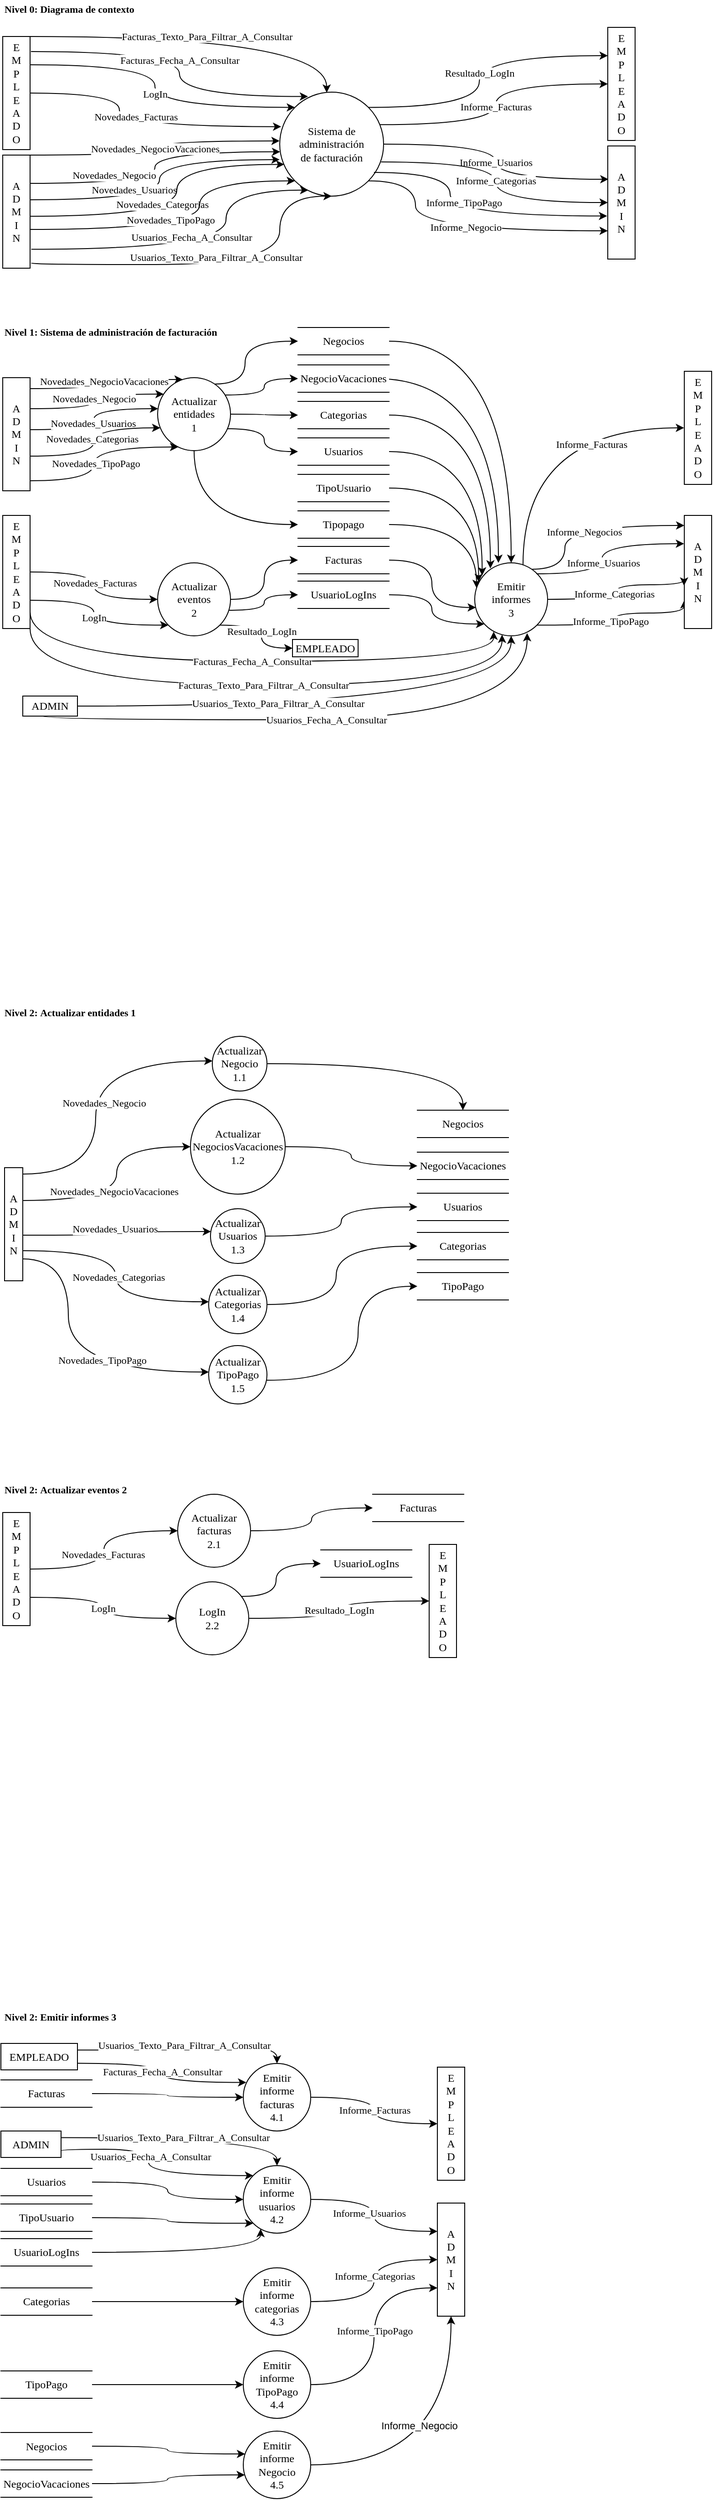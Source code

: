 <mxfile version="21.5.1" type="device">
  <diagram name="Page-1" id="Zr-nTd-rGxD_B-jjsB-d">
    <mxGraphModel dx="1404" dy="806" grid="0" gridSize="10" guides="1" tooltips="1" connect="1" arrows="1" fold="1" page="1" pageScale="1" pageWidth="850" pageHeight="1100" math="0" shadow="0">
      <root>
        <mxCell id="0" />
        <mxCell id="1" parent="0" />
        <mxCell id="2_NWpPcGYW7IcLlnkf7j-9" value="Informe_Facturas" style="edgeStyle=orthogonalEdgeStyle;orthogonalLoop=1;jettySize=auto;html=1;entryX=0;entryY=0.5;entryDx=0;entryDy=0;curved=1;exitX=0.959;exitY=0.313;exitDx=0;exitDy=0;exitPerimeter=0;fontFamily=Calibri;" parent="1" source="2_NWpPcGYW7IcLlnkf7j-1" target="2_NWpPcGYW7IcLlnkf7j-8" edge="1">
          <mxGeometry relative="1" as="geometry" />
        </mxCell>
        <mxCell id="2_NWpPcGYW7IcLlnkf7j-18" value="Informe_Usuarios" style="edgeStyle=orthogonalEdgeStyle;orthogonalLoop=1;jettySize=auto;html=1;exitX=1;exitY=0.5;exitDx=0;exitDy=0;entryX=0.025;entryY=0.294;entryDx=0;entryDy=0;entryPerimeter=0;curved=1;fontFamily=Calibri;" parent="1" source="2_NWpPcGYW7IcLlnkf7j-1" target="2_NWpPcGYW7IcLlnkf7j-16" edge="1">
          <mxGeometry relative="1" as="geometry" />
        </mxCell>
        <mxCell id="2_NWpPcGYW7IcLlnkf7j-20" value="Informe_Categorias" style="edgeStyle=orthogonalEdgeStyle;orthogonalLoop=1;jettySize=auto;html=1;exitX=0.976;exitY=0.671;exitDx=0;exitDy=0;entryX=0;entryY=0.5;entryDx=0;entryDy=0;curved=1;exitPerimeter=0;fontFamily=Calibri;" parent="1" source="2_NWpPcGYW7IcLlnkf7j-1" target="2_NWpPcGYW7IcLlnkf7j-16" edge="1">
          <mxGeometry relative="1" as="geometry" />
        </mxCell>
        <mxCell id="4wa6OnkoqZJx1ubVGdIq-2" value="Resultado_LogIn" style="edgeStyle=orthogonalEdgeStyle;rounded=0;orthogonalLoop=1;jettySize=auto;html=1;exitX=1;exitY=0;exitDx=0;exitDy=0;entryX=0;entryY=0.25;entryDx=0;entryDy=0;curved=1;fontFamily=Calibri;" parent="1" source="2_NWpPcGYW7IcLlnkf7j-1" target="2_NWpPcGYW7IcLlnkf7j-8" edge="1">
          <mxGeometry relative="1" as="geometry">
            <Array as="points">
              <mxPoint x="563" y="195" />
              <mxPoint x="563" y="138" />
            </Array>
          </mxGeometry>
        </mxCell>
        <mxCell id="aEYz7eMo5mFuzXa_haeC-3" value="&lt;font face=&quot;Calibri&quot;&gt;Informe_Negocio&lt;/font&gt;" style="edgeStyle=orthogonalEdgeStyle;rounded=0;orthogonalLoop=1;jettySize=auto;html=1;exitX=1;exitY=1;exitDx=0;exitDy=0;entryX=0;entryY=0.75;entryDx=0;entryDy=0;curved=1;" parent="1" source="2_NWpPcGYW7IcLlnkf7j-1" target="2_NWpPcGYW7IcLlnkf7j-16" edge="1">
          <mxGeometry x="0.017" y="4" relative="1" as="geometry">
            <Array as="points">
              <mxPoint x="493" y="275" />
              <mxPoint x="493" y="330" />
            </Array>
            <mxPoint as="offset" />
          </mxGeometry>
        </mxCell>
        <mxCell id="2_NWpPcGYW7IcLlnkf7j-1" value="Sistema de administración&lt;br&gt;de facturación" style="ellipse;whiteSpace=wrap;html=1;aspect=fixed;strokeWidth=1;fontFamily=Calibri;" parent="1" vertex="1">
          <mxGeometry x="344" y="178" width="114" height="114" as="geometry" />
        </mxCell>
        <mxCell id="2_NWpPcGYW7IcLlnkf7j-11" value="Novedades_Facturas" style="edgeStyle=orthogonalEdgeStyle;orthogonalLoop=1;jettySize=auto;html=1;curved=1;entryX=0.014;entryY=0.332;entryDx=0;entryDy=0;entryPerimeter=0;fontFamily=Calibri;" parent="1" source="2_NWpPcGYW7IcLlnkf7j-2" target="2_NWpPcGYW7IcLlnkf7j-1" edge="1">
          <mxGeometry x="-0.022" y="11" relative="1" as="geometry">
            <Array as="points">
              <mxPoint x="168" y="179" />
              <mxPoint x="168" y="216" />
            </Array>
            <mxPoint as="offset" />
          </mxGeometry>
        </mxCell>
        <mxCell id="4wa6OnkoqZJx1ubVGdIq-1" value="LogIn" style="edgeStyle=orthogonalEdgeStyle;rounded=0;orthogonalLoop=1;jettySize=auto;html=1;exitX=1;exitY=0.25;exitDx=0;exitDy=0;curved=1;entryX=0;entryY=0;entryDx=0;entryDy=0;fontFamily=Calibri;" parent="1" source="2_NWpPcGYW7IcLlnkf7j-2" target="2_NWpPcGYW7IcLlnkf7j-1" edge="1">
          <mxGeometry relative="1" as="geometry" />
        </mxCell>
        <mxCell id="2_NWpPcGYW7IcLlnkf7j-2" value="E&lt;br&gt;M&lt;br&gt;P&lt;br&gt;L&lt;br&gt;E&lt;br&gt;A&lt;br&gt;D&lt;br&gt;O" style="rounded=0;whiteSpace=wrap;html=1;strokeWidth=1;fontFamily=Calibri;horizontal=1;spacing=2;verticalAlign=middle;fontStyle=0" parent="1" vertex="1">
          <mxGeometry x="40" y="117" width="30" height="124" as="geometry" />
        </mxCell>
        <mxCell id="2_NWpPcGYW7IcLlnkf7j-14" value="Novedades_Usuarios" style="edgeStyle=orthogonalEdgeStyle;orthogonalLoop=1;jettySize=auto;html=1;entryX=-0.001;entryY=0.649;entryDx=0;entryDy=0;curved=1;exitX=1.005;exitY=0.395;exitDx=0;exitDy=0;fontFamily=Calibri;exitPerimeter=0;entryPerimeter=0;" parent="1" source="2_NWpPcGYW7IcLlnkf7j-12" target="2_NWpPcGYW7IcLlnkf7j-1" edge="1">
          <mxGeometry x="-0.283" y="11" relative="1" as="geometry">
            <mxPoint as="offset" />
            <Array as="points">
              <mxPoint x="212" y="296" />
              <mxPoint x="212" y="252" />
            </Array>
          </mxGeometry>
        </mxCell>
        <mxCell id="2_NWpPcGYW7IcLlnkf7j-8" value="E&lt;br style=&quot;border-color: var(--border-color);&quot;&gt;M&lt;br style=&quot;border-color: var(--border-color);&quot;&gt;P&lt;br style=&quot;border-color: var(--border-color);&quot;&gt;L&lt;br style=&quot;border-color: var(--border-color);&quot;&gt;E&lt;br style=&quot;border-color: var(--border-color);&quot;&gt;A&lt;br style=&quot;border-color: var(--border-color);&quot;&gt;D&lt;br style=&quot;border-color: var(--border-color);&quot;&gt;O" style="rounded=0;whiteSpace=wrap;html=1;strokeWidth=1;fontFamily=Calibri;horizontal=1;spacing=2;verticalAlign=middle;fontStyle=0" parent="1" vertex="1">
          <mxGeometry x="704" y="107" width="30" height="124" as="geometry" />
        </mxCell>
        <mxCell id="2_NWpPcGYW7IcLlnkf7j-15" value="Novedades_Categorias" style="edgeStyle=orthogonalEdgeStyle;orthogonalLoop=1;jettySize=auto;html=1;exitX=0.974;exitY=0.541;exitDx=0;exitDy=0;entryX=0.044;entryY=0.695;entryDx=0;entryDy=0;entryPerimeter=0;curved=1;exitPerimeter=0;fontFamily=Calibri;" parent="1" source="2_NWpPcGYW7IcLlnkf7j-12" target="2_NWpPcGYW7IcLlnkf7j-1" edge="1">
          <mxGeometry x="-0.135" y="13" relative="1" as="geometry">
            <mxPoint as="offset" />
            <Array as="points">
              <mxPoint x="231" y="314" />
              <mxPoint x="231" y="257" />
            </Array>
          </mxGeometry>
        </mxCell>
        <mxCell id="aEYz7eMo5mFuzXa_haeC-1" style="edgeStyle=orthogonalEdgeStyle;rounded=0;orthogonalLoop=1;jettySize=auto;html=1;entryX=0.004;entryY=0.574;entryDx=0;entryDy=0;entryPerimeter=0;curved=1;exitX=1;exitY=0.25;exitDx=0;exitDy=0;" parent="1" source="2_NWpPcGYW7IcLlnkf7j-12" target="2_NWpPcGYW7IcLlnkf7j-1" edge="1">
          <mxGeometry relative="1" as="geometry">
            <mxPoint x="74" y="270" as="sourcePoint" />
          </mxGeometry>
        </mxCell>
        <mxCell id="aEYz7eMo5mFuzXa_haeC-2" value="Novedades_Negocio" style="edgeLabel;html=1;align=center;verticalAlign=middle;resizable=0;points=[];fontFamily=Calibri;" parent="aEYz7eMo5mFuzXa_haeC-1" vertex="1" connectable="0">
          <mxGeometry x="-0.097" relative="1" as="geometry">
            <mxPoint x="-45" y="-7" as="offset" />
          </mxGeometry>
        </mxCell>
        <mxCell id="aEYz7eMo5mFuzXa_haeC-6" value="&lt;font face=&quot;Calibri&quot;&gt;Novedades_NegocioVacaciones&lt;/font&gt;" style="edgeStyle=orthogonalEdgeStyle;rounded=0;orthogonalLoop=1;jettySize=auto;html=1;exitX=1;exitY=0;exitDx=0;exitDy=0;entryX=-0.001;entryY=0.469;entryDx=0;entryDy=0;entryPerimeter=0;curved=1;" parent="1" source="2_NWpPcGYW7IcLlnkf7j-12" target="2_NWpPcGYW7IcLlnkf7j-1" edge="1">
          <mxGeometry relative="1" as="geometry">
            <Array as="points">
              <mxPoint x="207" y="247" />
              <mxPoint x="207" y="231" />
            </Array>
          </mxGeometry>
        </mxCell>
        <mxCell id="2_NWpPcGYW7IcLlnkf7j-12" value="A&lt;br&gt;D&lt;br&gt;M&lt;br&gt;I&lt;br&gt;N" style="rounded=0;whiteSpace=wrap;html=1;strokeWidth=1;fontFamily=Calibri;horizontal=1;spacing=2;verticalAlign=middle;fontStyle=0" parent="1" vertex="1">
          <mxGeometry x="40" y="247" width="30" height="124" as="geometry" />
        </mxCell>
        <mxCell id="2_NWpPcGYW7IcLlnkf7j-16" value="A&lt;br style=&quot;border-color: var(--border-color);&quot;&gt;D&lt;br style=&quot;border-color: var(--border-color);&quot;&gt;M&lt;br style=&quot;border-color: var(--border-color);&quot;&gt;I&lt;br style=&quot;border-color: var(--border-color);&quot;&gt;N" style="rounded=0;whiteSpace=wrap;html=1;strokeWidth=1;fontFamily=Calibri;horizontal=1;spacing=2;verticalAlign=middle;fontStyle=0" parent="1" vertex="1">
          <mxGeometry x="704" y="237" width="30" height="124" as="geometry" />
        </mxCell>
        <mxCell id="2_NWpPcGYW7IcLlnkf7j-22" value="Nivel 0: Diagrama de contexto" style="text;strokeColor=none;fillColor=none;html=1;fontSize=11;fontStyle=1;verticalAlign=middle;align=left;fontFamily=Calibri;fontColor=default;" parent="1" vertex="1">
          <mxGeometry x="40" y="77" width="170" height="20" as="geometry" />
        </mxCell>
        <mxCell id="2_NWpPcGYW7IcLlnkf7j-23" value="Nivel 1:&amp;nbsp;Sistema de administración de facturación" style="text;strokeColor=none;fillColor=none;html=1;fontSize=11;fontStyle=1;verticalAlign=middle;align=left;fontFamily=Calibri;fontColor=default;" parent="1" vertex="1">
          <mxGeometry x="40" y="431" width="270" height="20" as="geometry" />
        </mxCell>
        <mxCell id="nJFHejGnDOoEPgP44fba-9" style="edgeStyle=orthogonalEdgeStyle;orthogonalLoop=1;jettySize=auto;html=1;exitX=1;exitY=0.5;exitDx=0;exitDy=0;strokeColor=none;curved=1;fontFamily=Calibri;" parent="1" source="2_NWpPcGYW7IcLlnkf7j-24" target="2_NWpPcGYW7IcLlnkf7j-33" edge="1">
          <mxGeometry relative="1" as="geometry" />
        </mxCell>
        <mxCell id="nJFHejGnDOoEPgP44fba-16" style="edgeStyle=orthogonalEdgeStyle;rounded=0;orthogonalLoop=1;jettySize=auto;html=1;fontFamily=Calibri;curved=1;" parent="1" source="2_NWpPcGYW7IcLlnkf7j-24" target="2_NWpPcGYW7IcLlnkf7j-33" edge="1">
          <mxGeometry relative="1" as="geometry" />
        </mxCell>
        <mxCell id="4wa6OnkoqZJx1ubVGdIq-6" value="Resultado_LogIn" style="edgeStyle=orthogonalEdgeStyle;rounded=0;orthogonalLoop=1;jettySize=auto;html=1;exitX=1;exitY=1;exitDx=0;exitDy=0;entryX=0;entryY=0.5;entryDx=0;entryDy=0;curved=1;fontFamily=Calibri;" parent="1" source="2_NWpPcGYW7IcLlnkf7j-24" target="4wa6OnkoqZJx1ubVGdIq-3" edge="1">
          <mxGeometry relative="1" as="geometry" />
        </mxCell>
        <mxCell id="aEYz7eMo5mFuzXa_haeC-16" style="edgeStyle=orthogonalEdgeStyle;rounded=0;orthogonalLoop=1;jettySize=auto;html=1;curved=1;" parent="1" source="2_NWpPcGYW7IcLlnkf7j-24" target="aEYz7eMo5mFuzXa_haeC-15" edge="1">
          <mxGeometry relative="1" as="geometry">
            <Array as="points">
              <mxPoint x="327" y="746" />
              <mxPoint x="327" y="729" />
            </Array>
          </mxGeometry>
        </mxCell>
        <mxCell id="2_NWpPcGYW7IcLlnkf7j-24" value="Actualizar eventos&lt;br&gt;2" style="ellipse;whiteSpace=wrap;html=1;aspect=fixed;strokeWidth=1;fontFamily=Calibri;" parent="1" vertex="1">
          <mxGeometry x="210" y="694" width="80" height="80" as="geometry" />
        </mxCell>
        <mxCell id="YQpsPPuOxSdp0cMxjdra-12" style="edgeStyle=orthogonalEdgeStyle;orthogonalLoop=1;jettySize=auto;html=1;curved=1;fontFamily=Calibri;" parent="1" source="2_NWpPcGYW7IcLlnkf7j-25" target="2_NWpPcGYW7IcLlnkf7j-35" edge="1">
          <mxGeometry relative="1" as="geometry" />
        </mxCell>
        <mxCell id="YQpsPPuOxSdp0cMxjdra-13" style="edgeStyle=orthogonalEdgeStyle;orthogonalLoop=1;jettySize=auto;html=1;curved=1;fontFamily=Calibri;" parent="1" source="2_NWpPcGYW7IcLlnkf7j-25" target="fKwU0vFDE02ef07R16Ve-3" edge="1">
          <mxGeometry relative="1" as="geometry">
            <Array as="points">
              <mxPoint x="327" y="547" />
              <mxPoint x="327" y="572" />
            </Array>
          </mxGeometry>
        </mxCell>
        <mxCell id="nJFHejGnDOoEPgP44fba-20" style="edgeStyle=orthogonalEdgeStyle;orthogonalLoop=1;jettySize=auto;html=1;exitX=0.5;exitY=1;exitDx=0;exitDy=0;entryX=0;entryY=0.5;entryDx=0;entryDy=0;curved=1;fontFamily=Calibri;" parent="1" source="2_NWpPcGYW7IcLlnkf7j-25" target="nJFHejGnDOoEPgP44fba-11" edge="1">
          <mxGeometry relative="1" as="geometry" />
        </mxCell>
        <mxCell id="aEYz7eMo5mFuzXa_haeC-27" style="edgeStyle=orthogonalEdgeStyle;rounded=0;orthogonalLoop=1;jettySize=auto;html=1;curved=1;" parent="1" source="2_NWpPcGYW7IcLlnkf7j-25" target="aEYz7eMo5mFuzXa_haeC-18" edge="1">
          <mxGeometry relative="1" as="geometry">
            <Array as="points">
              <mxPoint x="327" y="510" />
              <mxPoint x="327" y="492" />
            </Array>
          </mxGeometry>
        </mxCell>
        <mxCell id="aEYz7eMo5mFuzXa_haeC-28" style="edgeStyle=orthogonalEdgeStyle;rounded=0;orthogonalLoop=1;jettySize=auto;html=1;curved=1;" parent="1" source="2_NWpPcGYW7IcLlnkf7j-25" target="aEYz7eMo5mFuzXa_haeC-19" edge="1">
          <mxGeometry relative="1" as="geometry">
            <Array as="points">
              <mxPoint x="306" y="498" />
              <mxPoint x="306" y="451" />
            </Array>
          </mxGeometry>
        </mxCell>
        <mxCell id="2_NWpPcGYW7IcLlnkf7j-25" value="Actualizar entidades&lt;br&gt;1" style="ellipse;whiteSpace=wrap;html=1;aspect=fixed;strokeWidth=1;fontFamily=Calibri;" parent="1" vertex="1">
          <mxGeometry x="210" y="491" width="80" height="80" as="geometry" />
        </mxCell>
        <mxCell id="nJFHejGnDOoEPgP44fba-5" style="edgeStyle=orthogonalEdgeStyle;orthogonalLoop=1;jettySize=auto;html=1;exitX=1;exitY=1;exitDx=0;exitDy=0;entryX=0;entryY=0.75;entryDx=0;entryDy=0;curved=1;fontFamily=Calibri;" parent="1" source="2_NWpPcGYW7IcLlnkf7j-26" target="2_NWpPcGYW7IcLlnkf7j-31" edge="1">
          <mxGeometry relative="1" as="geometry">
            <Array as="points">
              <mxPoint x="711" y="762" />
              <mxPoint x="711" y="749" />
              <mxPoint x="788" y="749" />
            </Array>
          </mxGeometry>
        </mxCell>
        <mxCell id="aEYz7eMo5mFuzXa_haeC-21" value="&lt;font face=&quot;Calibri&quot;&gt;Informe_Negocios&lt;/font&gt;" style="edgeStyle=orthogonalEdgeStyle;rounded=0;orthogonalLoop=1;jettySize=auto;html=1;curved=1;" parent="1" source="2_NWpPcGYW7IcLlnkf7j-26" target="2_NWpPcGYW7IcLlnkf7j-31" edge="1">
          <mxGeometry x="-0.022" y="-7" relative="1" as="geometry">
            <Array as="points">
              <mxPoint x="657" y="701" />
              <mxPoint x="657" y="653" />
            </Array>
            <mxPoint as="offset" />
          </mxGeometry>
        </mxCell>
        <mxCell id="2_NWpPcGYW7IcLlnkf7j-26" value="Emitir&lt;br&gt;informes&lt;br&gt;3" style="ellipse;whiteSpace=wrap;html=1;aspect=fixed;strokeWidth=1;fontFamily=Calibri;" parent="1" vertex="1">
          <mxGeometry x="558" y="694" width="80" height="80" as="geometry" />
        </mxCell>
        <mxCell id="YQpsPPuOxSdp0cMxjdra-4" style="edgeStyle=orthogonalEdgeStyle;orthogonalLoop=1;jettySize=auto;html=1;curved=1;fontFamily=Calibri;" parent="1" source="2_NWpPcGYW7IcLlnkf7j-28" target="2_NWpPcGYW7IcLlnkf7j-24" edge="1">
          <mxGeometry relative="1" as="geometry" />
        </mxCell>
        <mxCell id="YQpsPPuOxSdp0cMxjdra-5" value="Novedades_Facturas" style="edgeLabel;html=1;align=center;verticalAlign=middle;resizable=0;points=[];fontFamily=Calibri;" parent="YQpsPPuOxSdp0cMxjdra-4" vertex="1" connectable="0">
          <mxGeometry x="-0.042" y="1" relative="1" as="geometry">
            <mxPoint as="offset" />
          </mxGeometry>
        </mxCell>
        <mxCell id="4wa6OnkoqZJx1ubVGdIq-5" value="LogIn" style="edgeStyle=orthogonalEdgeStyle;rounded=0;orthogonalLoop=1;jettySize=auto;html=1;exitX=1;exitY=0.75;exitDx=0;exitDy=0;entryX=0;entryY=1;entryDx=0;entryDy=0;curved=1;fontFamily=Calibri;" parent="1" source="2_NWpPcGYW7IcLlnkf7j-28" target="2_NWpPcGYW7IcLlnkf7j-24" edge="1">
          <mxGeometry x="-0.004" relative="1" as="geometry">
            <mxPoint as="offset" />
          </mxGeometry>
        </mxCell>
        <mxCell id="4wa6OnkoqZJx1ubVGdIq-8" value="Facturas_Fecha_A_Consultar" style="edgeStyle=orthogonalEdgeStyle;rounded=0;orthogonalLoop=1;jettySize=auto;html=1;exitX=1;exitY=0.852;exitDx=0;exitDy=0;entryX=0.26;entryY=0.942;entryDx=0;entryDy=0;curved=1;exitPerimeter=0;entryPerimeter=0;fontFamily=Calibri;" parent="1" source="2_NWpPcGYW7IcLlnkf7j-28" target="2_NWpPcGYW7IcLlnkf7j-26" edge="1">
          <mxGeometry relative="1" as="geometry">
            <Array as="points">
              <mxPoint x="70" y="802" />
              <mxPoint x="579" y="802" />
            </Array>
          </mxGeometry>
        </mxCell>
        <mxCell id="4wa6OnkoqZJx1ubVGdIq-9" value="Facturas_Texto_Para_Filtrar_A_Consultar" style="edgeStyle=orthogonalEdgeStyle;rounded=0;orthogonalLoop=1;jettySize=auto;html=1;exitX=1;exitY=1;exitDx=0;exitDy=0;curved=1;fontFamily=Calibri;" parent="1" source="2_NWpPcGYW7IcLlnkf7j-28" target="2_NWpPcGYW7IcLlnkf7j-26" edge="1">
          <mxGeometry relative="1" as="geometry">
            <mxPoint x="507.5" y="914.333" as="targetPoint" />
            <Array as="points">
              <mxPoint x="70" y="828" />
              <mxPoint x="588" y="828" />
            </Array>
          </mxGeometry>
        </mxCell>
        <mxCell id="2_NWpPcGYW7IcLlnkf7j-28" value="E&lt;br&gt;M&lt;br&gt;P&lt;br&gt;L&lt;br&gt;E&lt;br&gt;A&lt;br&gt;D&lt;br&gt;O" style="rounded=0;whiteSpace=wrap;html=1;strokeWidth=1;fontFamily=Calibri;horizontal=1;spacing=2;verticalAlign=middle;fontStyle=0" parent="1" vertex="1">
          <mxGeometry x="40" y="642" width="30" height="124" as="geometry" />
        </mxCell>
        <mxCell id="YQpsPPuOxSdp0cMxjdra-6" style="edgeStyle=orthogonalEdgeStyle;orthogonalLoop=1;jettySize=auto;html=1;curved=1;fontFamily=Calibri;" parent="1" source="2_NWpPcGYW7IcLlnkf7j-29" target="2_NWpPcGYW7IcLlnkf7j-25" edge="1">
          <mxGeometry relative="1" as="geometry">
            <Array as="points">
              <mxPoint x="140" y="548" />
              <mxPoint x="140" y="525" />
            </Array>
          </mxGeometry>
        </mxCell>
        <mxCell id="YQpsPPuOxSdp0cMxjdra-7" value="Novedades_Usuarios" style="edgeLabel;html=1;align=center;verticalAlign=middle;resizable=0;points=[];fontFamily=Calibri;" parent="YQpsPPuOxSdp0cMxjdra-6" vertex="1" connectable="0">
          <mxGeometry x="-0.049" y="1" relative="1" as="geometry">
            <mxPoint as="offset" />
          </mxGeometry>
        </mxCell>
        <mxCell id="YQpsPPuOxSdp0cMxjdra-8" style="edgeStyle=orthogonalEdgeStyle;orthogonalLoop=1;jettySize=auto;html=1;curved=1;fontFamily=Calibri;" parent="1" source="2_NWpPcGYW7IcLlnkf7j-29" target="2_NWpPcGYW7IcLlnkf7j-25" edge="1">
          <mxGeometry relative="1" as="geometry">
            <Array as="points">
              <mxPoint x="140" y="577" />
              <mxPoint x="140" y="546" />
            </Array>
          </mxGeometry>
        </mxCell>
        <mxCell id="YQpsPPuOxSdp0cMxjdra-9" value="Novedades_Categorias" style="edgeLabel;html=1;align=center;verticalAlign=middle;resizable=0;points=[];fontFamily=Calibri;" parent="YQpsPPuOxSdp0cMxjdra-8" vertex="1" connectable="0">
          <mxGeometry x="0.025" y="2" relative="1" as="geometry">
            <mxPoint as="offset" />
          </mxGeometry>
        </mxCell>
        <mxCell id="aEYz7eMo5mFuzXa_haeC-25" value="&lt;font face=&quot;Calibri&quot;&gt;Novedades_Negocio&lt;/font&gt;" style="edgeStyle=orthogonalEdgeStyle;rounded=0;orthogonalLoop=1;jettySize=auto;html=1;curved=1;" parent="1" source="2_NWpPcGYW7IcLlnkf7j-29" target="2_NWpPcGYW7IcLlnkf7j-25" edge="1">
          <mxGeometry x="-0.002" relative="1" as="geometry">
            <Array as="points">
              <mxPoint x="140" y="525" />
              <mxPoint x="140" y="509" />
            </Array>
            <mxPoint as="offset" />
          </mxGeometry>
        </mxCell>
        <mxCell id="aEYz7eMo5mFuzXa_haeC-26" value="&lt;font face=&quot;Calibri&quot;&gt;Novedades_NegocioVacaciones&lt;/font&gt;" style="edgeStyle=orthogonalEdgeStyle;rounded=0;orthogonalLoop=1;jettySize=auto;html=1;curved=1;" parent="1" source="2_NWpPcGYW7IcLlnkf7j-29" target="2_NWpPcGYW7IcLlnkf7j-25" edge="1">
          <mxGeometry x="0.026" y="-2" relative="1" as="geometry">
            <Array as="points">
              <mxPoint x="140" y="503" />
              <mxPoint x="140" y="493" />
            </Array>
            <mxPoint as="offset" />
          </mxGeometry>
        </mxCell>
        <mxCell id="2_NWpPcGYW7IcLlnkf7j-29" value="A&lt;br&gt;D&lt;br&gt;M&lt;br&gt;I&lt;br&gt;N" style="rounded=0;whiteSpace=wrap;html=1;strokeWidth=1;fontFamily=Calibri;horizontal=1;spacing=2;verticalAlign=middle;fontStyle=0" parent="1" vertex="1">
          <mxGeometry x="40" y="491" width="30" height="124" as="geometry" />
        </mxCell>
        <mxCell id="2_NWpPcGYW7IcLlnkf7j-30" value="E&lt;br&gt;M&lt;br&gt;P&lt;br&gt;L&lt;br&gt;E&lt;br&gt;A&lt;br&gt;D&lt;br&gt;O" style="rounded=0;whiteSpace=wrap;html=1;strokeWidth=1;fontFamily=Calibri;horizontal=1;spacing=2;verticalAlign=middle;fontStyle=0" parent="1" vertex="1">
          <mxGeometry x="788" y="484" width="30" height="124" as="geometry" />
        </mxCell>
        <mxCell id="2_NWpPcGYW7IcLlnkf7j-31" value="A&lt;br&gt;D&lt;br&gt;M&lt;br&gt;I&lt;br&gt;N" style="rounded=0;whiteSpace=wrap;html=1;strokeWidth=1;fontFamily=Calibri;horizontal=1;spacing=2;verticalAlign=middle;fontStyle=0" parent="1" vertex="1">
          <mxGeometry x="788" y="642" width="30" height="124" as="geometry" />
        </mxCell>
        <mxCell id="nJFHejGnDOoEPgP44fba-14" style="edgeStyle=orthogonalEdgeStyle;orthogonalLoop=1;jettySize=auto;html=1;entryX=0.016;entryY=0.611;entryDx=0;entryDy=0;curved=1;fontFamily=Calibri;entryPerimeter=0;" parent="1" source="2_NWpPcGYW7IcLlnkf7j-33" target="2_NWpPcGYW7IcLlnkf7j-26" edge="1">
          <mxGeometry relative="1" as="geometry" />
        </mxCell>
        <mxCell id="2_NWpPcGYW7IcLlnkf7j-33" value="Facturas" style="html=1;dashed=0;whiteSpace=wrap;shape=partialRectangle;right=0;left=0;strokeWidth=1;fontFamily=Calibri;fontSize=12;" parent="1" vertex="1">
          <mxGeometry x="364" y="676" width="100" height="30" as="geometry" />
        </mxCell>
        <mxCell id="YQpsPPuOxSdp0cMxjdra-27" style="edgeStyle=orthogonalEdgeStyle;orthogonalLoop=1;jettySize=auto;html=1;entryX=0.054;entryY=0.262;entryDx=0;entryDy=0;curved=1;entryPerimeter=0;fontFamily=Calibri;" parent="1" source="2_NWpPcGYW7IcLlnkf7j-34" target="2_NWpPcGYW7IcLlnkf7j-26" edge="1">
          <mxGeometry relative="1" as="geometry">
            <mxPoint x="430" y="768" as="targetPoint" />
            <mxPoint x="458" y="641" as="sourcePoint" />
          </mxGeometry>
        </mxCell>
        <mxCell id="2_NWpPcGYW7IcLlnkf7j-34" value="TipoUsuario" style="html=1;dashed=0;whiteSpace=wrap;shape=partialRectangle;right=0;left=0;strokeWidth=1;fontFamily=Calibri;fontSize=12;" parent="1" vertex="1">
          <mxGeometry x="364" y="597" width="100" height="30" as="geometry" />
        </mxCell>
        <mxCell id="2_NWpPcGYW7IcLlnkf7j-35" value="Categorias" style="html=1;dashed=0;whiteSpace=wrap;shape=partialRectangle;right=0;left=0;strokeWidth=1;fontFamily=Calibri;fontSize=12;" parent="1" vertex="1">
          <mxGeometry x="364" y="517" width="100" height="30" as="geometry" />
        </mxCell>
        <mxCell id="fKwU0vFDE02ef07R16Ve-3" value="Usuarios" style="html=1;dashed=0;whiteSpace=wrap;shape=partialRectangle;right=0;left=0;strokeWidth=1;fontFamily=Calibri;fontSize=12;" parent="1" vertex="1">
          <mxGeometry x="364" y="557" width="100" height="30" as="geometry" />
        </mxCell>
        <mxCell id="YQpsPPuOxSdp0cMxjdra-31" style="edgeStyle=orthogonalEdgeStyle;orthogonalLoop=1;jettySize=auto;html=1;entryX=0;entryY=0.5;entryDx=0;entryDy=0;curved=1;fontFamily=Calibri;" parent="1" source="2_NWpPcGYW7IcLlnkf7j-26" edge="1">
          <mxGeometry relative="1" as="geometry">
            <mxPoint x="597.69" y="694" as="sourcePoint" />
            <mxPoint x="787.69" y="546" as="targetPoint" />
            <Array as="points">
              <mxPoint x="611" y="546" />
            </Array>
          </mxGeometry>
        </mxCell>
        <mxCell id="YQpsPPuOxSdp0cMxjdra-32" value="Informe_Facturas" style="edgeLabel;html=1;align=center;verticalAlign=middle;resizable=0;points=[];fontFamily=Calibri;" parent="YQpsPPuOxSdp0cMxjdra-31" vertex="1" connectable="0">
          <mxGeometry x="-0.062" y="-1" relative="1" as="geometry">
            <mxPoint x="71" y="17" as="offset" />
          </mxGeometry>
        </mxCell>
        <mxCell id="YQpsPPuOxSdp0cMxjdra-33" style="edgeStyle=orthogonalEdgeStyle;orthogonalLoop=1;jettySize=auto;html=1;exitX=1;exitY=0;exitDx=0;exitDy=0;entryX=0;entryY=0.25;entryDx=0;entryDy=0;curved=1;fontFamily=Calibri;" parent="1" edge="1">
          <mxGeometry relative="1" as="geometry">
            <mxPoint x="625.69" y="706" as="sourcePoint" />
            <mxPoint x="787.69" y="673" as="targetPoint" />
            <Array as="points">
              <mxPoint x="697.69" y="706" />
              <mxPoint x="697.69" y="673" />
            </Array>
          </mxGeometry>
        </mxCell>
        <mxCell id="YQpsPPuOxSdp0cMxjdra-34" value="Informe_Usuarios" style="edgeLabel;html=1;align=center;verticalAlign=middle;resizable=0;points=[];fontFamily=Calibri;" parent="YQpsPPuOxSdp0cMxjdra-33" vertex="1" connectable="0">
          <mxGeometry x="-0.069" y="-1" relative="1" as="geometry">
            <mxPoint y="7" as="offset" />
          </mxGeometry>
        </mxCell>
        <mxCell id="YQpsPPuOxSdp0cMxjdra-35" style="edgeStyle=orthogonalEdgeStyle;orthogonalLoop=1;jettySize=auto;html=1;entryX=0.01;entryY=0.618;entryDx=0;entryDy=0;entryPerimeter=0;curved=1;fontFamily=Calibri;" parent="1" edge="1">
          <mxGeometry relative="1" as="geometry">
            <mxPoint x="637.69" y="734" as="sourcePoint" />
            <mxPoint x="787.69" y="719" as="targetPoint" />
            <Array as="points">
              <mxPoint x="712.69" y="734" />
              <mxPoint x="712.69" y="718" />
              <mxPoint x="787.69" y="718" />
            </Array>
          </mxGeometry>
        </mxCell>
        <mxCell id="YQpsPPuOxSdp0cMxjdra-36" value="Informe_Categorias" style="edgeLabel;html=1;align=center;verticalAlign=middle;resizable=0;points=[];fontFamily=Calibri;" parent="YQpsPPuOxSdp0cMxjdra-35" vertex="1" connectable="0">
          <mxGeometry x="-0.072" y="2" relative="1" as="geometry">
            <mxPoint y="-4" as="offset" />
          </mxGeometry>
        </mxCell>
        <mxCell id="nJFHejGnDOoEPgP44fba-6" value="Informe_TipoPago" style="edgeLabel;html=1;align=center;verticalAlign=middle;resizable=0;points=[];fontFamily=Calibri;" parent="YQpsPPuOxSdp0cMxjdra-35" vertex="1" connectable="0">
          <mxGeometry x="-0.072" y="2" relative="1" as="geometry">
            <mxPoint x="-4" y="26" as="offset" />
          </mxGeometry>
        </mxCell>
        <mxCell id="YQpsPPuOxSdp0cMxjdra-37" style="edgeStyle=orthogonalEdgeStyle;orthogonalLoop=1;jettySize=auto;html=1;entryX=0.215;entryY=0.077;entryDx=0;entryDy=0;curved=1;entryPerimeter=0;fontFamily=Calibri;" parent="1" source="2_NWpPcGYW7IcLlnkf7j-35" target="2_NWpPcGYW7IcLlnkf7j-26" edge="1">
          <mxGeometry relative="1" as="geometry">
            <mxPoint x="419.69" y="575" as="sourcePoint" />
            <mxPoint x="461.69" y="706" as="targetPoint" />
          </mxGeometry>
        </mxCell>
        <mxCell id="YQpsPPuOxSdp0cMxjdra-38" style="edgeStyle=orthogonalEdgeStyle;orthogonalLoop=1;jettySize=auto;html=1;entryX=0.102;entryY=0.173;entryDx=0;entryDy=0;entryPerimeter=0;curved=1;fontFamily=Calibri;" parent="1" source="fKwU0vFDE02ef07R16Ve-3" target="2_NWpPcGYW7IcLlnkf7j-26" edge="1">
          <mxGeometry relative="1" as="geometry">
            <mxPoint x="419.69" y="615" as="sourcePoint" />
            <mxPoint x="452.69" y="719" as="targetPoint" />
          </mxGeometry>
        </mxCell>
        <mxCell id="YQpsPPuOxSdp0cMxjdra-39" style="edgeStyle=orthogonalEdgeStyle;orthogonalLoop=1;jettySize=auto;html=1;curved=1;fontFamily=Calibri;" parent="1" source="YQpsPPuOxSdp0cMxjdra-55" target="YQpsPPuOxSdp0cMxjdra-51" edge="1">
          <mxGeometry relative="1" as="geometry">
            <Array as="points">
              <mxPoint x="406" y="1507" />
              <mxPoint x="406" y="1443" />
            </Array>
          </mxGeometry>
        </mxCell>
        <mxCell id="YQpsPPuOxSdp0cMxjdra-40" style="edgeStyle=orthogonalEdgeStyle;orthogonalLoop=1;jettySize=auto;html=1;curved=1;fontFamily=Calibri;" parent="1" source="YQpsPPuOxSdp0cMxjdra-42" target="YQpsPPuOxSdp0cMxjdra-52" edge="1">
          <mxGeometry relative="1" as="geometry" />
        </mxCell>
        <mxCell id="YQpsPPuOxSdp0cMxjdra-42" value="Actualizar Usuarios&lt;br&gt;1.3" style="ellipse;whiteSpace=wrap;html=1;aspect=fixed;strokeWidth=1;fontFamily=Calibri;" parent="1" vertex="1">
          <mxGeometry x="268" y="1402" width="60" height="60" as="geometry" />
        </mxCell>
        <mxCell id="YQpsPPuOxSdp0cMxjdra-43" style="edgeStyle=orthogonalEdgeStyle;orthogonalLoop=1;jettySize=auto;html=1;curved=1;fontFamily=Calibri;" parent="1" source="YQpsPPuOxSdp0cMxjdra-49" target="YQpsPPuOxSdp0cMxjdra-42" edge="1">
          <mxGeometry relative="1" as="geometry">
            <Array as="points">
              <mxPoint x="165" y="1431" />
              <mxPoint x="165" y="1427" />
            </Array>
          </mxGeometry>
        </mxCell>
        <mxCell id="YQpsPPuOxSdp0cMxjdra-44" value="Novedades_Usuarios" style="edgeLabel;html=1;align=center;verticalAlign=middle;resizable=0;points=[];fontFamily=Calibri;" parent="YQpsPPuOxSdp0cMxjdra-43" vertex="1" connectable="0">
          <mxGeometry x="-0.049" y="1" relative="1" as="geometry">
            <mxPoint x="1" y="-6" as="offset" />
          </mxGeometry>
        </mxCell>
        <mxCell id="YQpsPPuOxSdp0cMxjdra-45" style="edgeStyle=orthogonalEdgeStyle;orthogonalLoop=1;jettySize=auto;html=1;curved=1;fontFamily=Calibri;" parent="1" source="YQpsPPuOxSdp0cMxjdra-49" target="YQpsPPuOxSdp0cMxjdra-55" edge="1">
          <mxGeometry relative="1" as="geometry">
            <Array as="points">
              <mxPoint x="164" y="1448" />
              <mxPoint x="164" y="1504" />
            </Array>
          </mxGeometry>
        </mxCell>
        <mxCell id="YQpsPPuOxSdp0cMxjdra-46" value="Novedades_Categorias" style="edgeLabel;html=1;align=center;verticalAlign=middle;resizable=0;points=[];fontFamily=Calibri;" parent="YQpsPPuOxSdp0cMxjdra-45" vertex="1" connectable="0">
          <mxGeometry x="0.025" y="2" relative="1" as="geometry">
            <mxPoint x="1" y="-3" as="offset" />
          </mxGeometry>
        </mxCell>
        <mxCell id="aEYz7eMo5mFuzXa_haeC-35" value="&lt;font face=&quot;Calibri&quot;&gt;Novedades_NegocioVacaciones&lt;/font&gt;" style="edgeStyle=orthogonalEdgeStyle;rounded=0;orthogonalLoop=1;jettySize=auto;html=1;curved=1;" parent="1" source="YQpsPPuOxSdp0cMxjdra-49" target="aEYz7eMo5mFuzXa_haeC-29" edge="1">
          <mxGeometry x="-0.072" y="3" relative="1" as="geometry">
            <Array as="points">
              <mxPoint x="165" y="1393" />
              <mxPoint x="165" y="1334" />
            </Array>
            <mxPoint as="offset" />
          </mxGeometry>
        </mxCell>
        <mxCell id="aEYz7eMo5mFuzXa_haeC-36" value="&lt;font face=&quot;Calibri&quot;&gt;Novedades_Negocio&lt;/font&gt;" style="edgeStyle=orthogonalEdgeStyle;rounded=0;orthogonalLoop=1;jettySize=auto;html=1;curved=1;" parent="1" source="YQpsPPuOxSdp0cMxjdra-49" target="aEYz7eMo5mFuzXa_haeC-30" edge="1">
          <mxGeometry x="-0.049" y="-9" relative="1" as="geometry">
            <Array as="points">
              <mxPoint x="142" y="1364" />
              <mxPoint x="142" y="1240" />
            </Array>
            <mxPoint as="offset" />
          </mxGeometry>
        </mxCell>
        <mxCell id="YQpsPPuOxSdp0cMxjdra-49" value="A&lt;br&gt;D&lt;br&gt;M&lt;br&gt;I&lt;br&gt;N" style="rounded=0;whiteSpace=wrap;html=1;strokeWidth=1;fontFamily=Calibri;horizontal=1;spacing=2;verticalAlign=middle;fontStyle=0" parent="1" vertex="1">
          <mxGeometry x="42" y="1357" width="20" height="124" as="geometry" />
        </mxCell>
        <mxCell id="YQpsPPuOxSdp0cMxjdra-51" value="Categorias" style="html=1;dashed=0;whiteSpace=wrap;shape=partialRectangle;right=0;left=0;strokeWidth=1;fontFamily=Calibri;fontSize=12;" parent="1" vertex="1">
          <mxGeometry x="495" y="1428" width="100" height="30" as="geometry" />
        </mxCell>
        <mxCell id="YQpsPPuOxSdp0cMxjdra-52" value="Usuarios" style="html=1;dashed=0;whiteSpace=wrap;shape=partialRectangle;right=0;left=0;strokeWidth=1;fontFamily=Calibri;fontSize=12;" parent="1" vertex="1">
          <mxGeometry x="495" y="1385" width="100" height="30" as="geometry" />
        </mxCell>
        <mxCell id="YQpsPPuOxSdp0cMxjdra-54" value="Nivel 2:&amp;nbsp;Actualizar entidades 1" style="text;strokeColor=none;fillColor=none;html=1;fontSize=11;fontStyle=1;verticalAlign=middle;align=left;fontFamily=Calibri;fontColor=default;" parent="1" vertex="1">
          <mxGeometry x="40" y="1177" width="270" height="20" as="geometry" />
        </mxCell>
        <mxCell id="YQpsPPuOxSdp0cMxjdra-55" value="Actualizar Categorias&lt;br&gt;1.4" style="ellipse;whiteSpace=wrap;html=1;aspect=fixed;strokeWidth=1;fontFamily=Calibri;" parent="1" vertex="1">
          <mxGeometry x="266" y="1475" width="64" height="64" as="geometry" />
        </mxCell>
        <mxCell id="YQpsPPuOxSdp0cMxjdra-57" value="Nivel 2:&amp;nbsp;Actualizar eventos 2" style="text;strokeColor=none;fillColor=none;html=1;fontSize=11;fontStyle=1;verticalAlign=middle;align=left;fontFamily=Calibri;fontColor=default;" parent="1" vertex="1">
          <mxGeometry x="40" y="1700" width="270" height="20" as="geometry" />
        </mxCell>
        <mxCell id="YQpsPPuOxSdp0cMxjdra-58" style="edgeStyle=orthogonalEdgeStyle;orthogonalLoop=1;jettySize=auto;html=1;curved=1;entryX=0;entryY=0.5;entryDx=0;entryDy=0;exitX=1;exitY=0.5;exitDx=0;exitDy=0;fontFamily=Calibri;" parent="1" source="YQpsPPuOxSdp0cMxjdra-59" target="YQpsPPuOxSdp0cMxjdra-63" edge="1">
          <mxGeometry relative="1" as="geometry" />
        </mxCell>
        <mxCell id="YQpsPPuOxSdp0cMxjdra-59" value="Actualizar facturas&lt;br&gt;2.1" style="ellipse;whiteSpace=wrap;html=1;aspect=fixed;strokeWidth=1;fontFamily=Calibri;" parent="1" vertex="1">
          <mxGeometry x="232" y="1715" width="80" height="80" as="geometry" />
        </mxCell>
        <mxCell id="YQpsPPuOxSdp0cMxjdra-60" style="edgeStyle=orthogonalEdgeStyle;orthogonalLoop=1;jettySize=auto;html=1;curved=1;fontFamily=Calibri;" parent="1" source="YQpsPPuOxSdp0cMxjdra-62" target="YQpsPPuOxSdp0cMxjdra-59" edge="1">
          <mxGeometry relative="1" as="geometry" />
        </mxCell>
        <mxCell id="YQpsPPuOxSdp0cMxjdra-61" value="Novedades_Facturas" style="edgeLabel;html=1;align=center;verticalAlign=middle;resizable=0;points=[];fontFamily=Calibri;" parent="YQpsPPuOxSdp0cMxjdra-60" vertex="1" connectable="0">
          <mxGeometry x="-0.042" y="1" relative="1" as="geometry">
            <mxPoint as="offset" />
          </mxGeometry>
        </mxCell>
        <mxCell id="4wa6OnkoqZJx1ubVGdIq-16" value="LogIn" style="edgeStyle=orthogonalEdgeStyle;rounded=0;orthogonalLoop=1;jettySize=auto;html=1;exitX=1;exitY=0.75;exitDx=0;exitDy=0;fontFamily=Calibri;curved=1;" parent="1" source="YQpsPPuOxSdp0cMxjdra-62" target="4wa6OnkoqZJx1ubVGdIq-15" edge="1">
          <mxGeometry relative="1" as="geometry" />
        </mxCell>
        <mxCell id="YQpsPPuOxSdp0cMxjdra-62" value="E&lt;br&gt;M&lt;br&gt;P&lt;br&gt;L&lt;br&gt;E&lt;br&gt;A&lt;br&gt;D&lt;br&gt;O" style="rounded=0;whiteSpace=wrap;html=1;strokeWidth=1;fontFamily=Calibri;horizontal=1;spacing=2;verticalAlign=middle;fontStyle=0" parent="1" vertex="1">
          <mxGeometry x="40" y="1735" width="30" height="124" as="geometry" />
        </mxCell>
        <mxCell id="YQpsPPuOxSdp0cMxjdra-63" value="Facturas" style="html=1;dashed=0;whiteSpace=wrap;shape=partialRectangle;right=0;left=0;strokeWidth=1;fontFamily=Calibri;fontSize=12;" parent="1" vertex="1">
          <mxGeometry x="446" y="1715" width="100" height="30" as="geometry" />
        </mxCell>
        <mxCell id="YQpsPPuOxSdp0cMxjdra-64" value="Nivel 2:&amp;nbsp;Emitir informes 3" style="text;strokeColor=none;fillColor=none;html=1;fontSize=11;fontStyle=1;verticalAlign=middle;align=left;fontFamily=Calibri;fontColor=default;" parent="1" vertex="1">
          <mxGeometry x="40" y="2278" width="270" height="20" as="geometry" />
        </mxCell>
        <mxCell id="YQpsPPuOxSdp0cMxjdra-66" value="E&lt;br&gt;M&lt;br&gt;P&lt;br&gt;L&lt;br&gt;E&lt;br&gt;A&lt;br&gt;D&lt;br&gt;O" style="rounded=0;whiteSpace=wrap;html=1;strokeWidth=1;fontFamily=Calibri;horizontal=1;spacing=2;verticalAlign=middle;fontStyle=0" parent="1" vertex="1">
          <mxGeometry x="517" y="2343" width="30" height="124" as="geometry" />
        </mxCell>
        <mxCell id="YQpsPPuOxSdp0cMxjdra-67" value="A&lt;br&gt;D&lt;br&gt;M&lt;br&gt;I&lt;br&gt;N" style="rounded=0;whiteSpace=wrap;html=1;strokeWidth=1;fontFamily=Calibri;horizontal=1;spacing=2;verticalAlign=middle;fontStyle=0" parent="1" vertex="1">
          <mxGeometry x="517" y="2492" width="30" height="124" as="geometry" />
        </mxCell>
        <mxCell id="YQpsPPuOxSdp0cMxjdra-91" style="edgeStyle=orthogonalEdgeStyle;orthogonalLoop=1;jettySize=auto;html=1;entryX=0;entryY=0.5;entryDx=0;entryDy=0;curved=1;fontFamily=Calibri;" parent="1" source="YQpsPPuOxSdp0cMxjdra-69" target="YQpsPPuOxSdp0cMxjdra-85" edge="1">
          <mxGeometry relative="1" as="geometry" />
        </mxCell>
        <mxCell id="YQpsPPuOxSdp0cMxjdra-69" value="Facturas" style="html=1;dashed=0;whiteSpace=wrap;shape=partialRectangle;right=0;left=0;strokeWidth=1;fontFamily=Calibri;fontSize=12;" parent="1" vertex="1">
          <mxGeometry x="38" y="2357" width="100" height="30" as="geometry" />
        </mxCell>
        <mxCell id="YQpsPPuOxSdp0cMxjdra-93" style="edgeStyle=orthogonalEdgeStyle;orthogonalLoop=1;jettySize=auto;html=1;entryX=0;entryY=1;entryDx=0;entryDy=0;curved=1;fontFamily=Calibri;" parent="1" source="YQpsPPuOxSdp0cMxjdra-71" target="YQpsPPuOxSdp0cMxjdra-88" edge="1">
          <mxGeometry relative="1" as="geometry" />
        </mxCell>
        <mxCell id="YQpsPPuOxSdp0cMxjdra-71" value="TipoUsuario" style="html=1;dashed=0;whiteSpace=wrap;shape=partialRectangle;right=0;left=0;strokeWidth=1;fontFamily=Calibri;fontSize=12;" parent="1" vertex="1">
          <mxGeometry x="38" y="2493" width="100" height="30" as="geometry" />
        </mxCell>
        <mxCell id="YQpsPPuOxSdp0cMxjdra-94" style="edgeStyle=orthogonalEdgeStyle;orthogonalLoop=1;jettySize=auto;html=1;entryX=0;entryY=0.5;entryDx=0;entryDy=0;curved=1;fontFamily=Calibri;" parent="1" source="YQpsPPuOxSdp0cMxjdra-72" target="YQpsPPuOxSdp0cMxjdra-89" edge="1">
          <mxGeometry relative="1" as="geometry" />
        </mxCell>
        <mxCell id="YQpsPPuOxSdp0cMxjdra-72" value="Categorias" style="html=1;dashed=0;whiteSpace=wrap;shape=partialRectangle;right=0;left=0;strokeWidth=1;fontFamily=Calibri;fontSize=12;" parent="1" vertex="1">
          <mxGeometry x="38" y="2585" width="100" height="30" as="geometry" />
        </mxCell>
        <mxCell id="YQpsPPuOxSdp0cMxjdra-92" style="edgeStyle=orthogonalEdgeStyle;orthogonalLoop=1;jettySize=auto;html=1;curved=1;fontFamily=Calibri;" parent="1" source="YQpsPPuOxSdp0cMxjdra-73" target="YQpsPPuOxSdp0cMxjdra-88" edge="1">
          <mxGeometry relative="1" as="geometry" />
        </mxCell>
        <mxCell id="YQpsPPuOxSdp0cMxjdra-73" value="Usuarios" style="html=1;dashed=0;whiteSpace=wrap;shape=partialRectangle;right=0;left=0;strokeWidth=1;fontFamily=Calibri;fontSize=12;" parent="1" vertex="1">
          <mxGeometry x="38" y="2454" width="100" height="30" as="geometry" />
        </mxCell>
        <mxCell id="YQpsPPuOxSdp0cMxjdra-97" style="edgeStyle=orthogonalEdgeStyle;orthogonalLoop=1;jettySize=auto;html=1;entryX=0;entryY=0.5;entryDx=0;entryDy=0;curved=1;fontFamily=Calibri;" parent="1" source="YQpsPPuOxSdp0cMxjdra-85" target="YQpsPPuOxSdp0cMxjdra-66" edge="1">
          <mxGeometry relative="1" as="geometry" />
        </mxCell>
        <mxCell id="YQpsPPuOxSdp0cMxjdra-98" value="Informe_Facturas" style="edgeLabel;html=1;align=center;verticalAlign=middle;resizable=0;points=[];fontFamily=Calibri;" parent="YQpsPPuOxSdp0cMxjdra-97" vertex="1" connectable="0">
          <mxGeometry x="-0.313" y="2" relative="1" as="geometry">
            <mxPoint x="12" y="16" as="offset" />
          </mxGeometry>
        </mxCell>
        <mxCell id="YQpsPPuOxSdp0cMxjdra-85" value="Emitir&lt;br&gt;informe facturas&lt;br&gt;4.1" style="ellipse;whiteSpace=wrap;html=1;aspect=fixed;strokeWidth=1;fontFamily=Calibri;" parent="1" vertex="1">
          <mxGeometry x="304" y="2339" width="74" height="74" as="geometry" />
        </mxCell>
        <mxCell id="YQpsPPuOxSdp0cMxjdra-96" style="edgeStyle=orthogonalEdgeStyle;orthogonalLoop=1;jettySize=auto;html=1;curved=1;entryX=0;entryY=0.25;entryDx=0;entryDy=0;fontFamily=Calibri;" parent="1" source="YQpsPPuOxSdp0cMxjdra-88" target="YQpsPPuOxSdp0cMxjdra-67" edge="1">
          <mxGeometry relative="1" as="geometry" />
        </mxCell>
        <mxCell id="YQpsPPuOxSdp0cMxjdra-99" value="Informe_Usuarios" style="edgeLabel;html=1;align=center;verticalAlign=middle;resizable=0;points=[];fontFamily=Calibri;" parent="YQpsPPuOxSdp0cMxjdra-96" vertex="1" connectable="0">
          <mxGeometry x="-0.117" y="3" relative="1" as="geometry">
            <mxPoint x="-9" y="7" as="offset" />
          </mxGeometry>
        </mxCell>
        <mxCell id="YQpsPPuOxSdp0cMxjdra-88" value="Emitir&lt;br&gt;informe usuarios&lt;br&gt;4.2" style="ellipse;whiteSpace=wrap;html=1;aspect=fixed;strokeWidth=1;fontFamily=Calibri;" parent="1" vertex="1">
          <mxGeometry x="304" y="2451" width="74" height="74" as="geometry" />
        </mxCell>
        <mxCell id="YQpsPPuOxSdp0cMxjdra-95" style="edgeStyle=orthogonalEdgeStyle;orthogonalLoop=1;jettySize=auto;html=1;entryX=0;entryY=0.5;entryDx=0;entryDy=0;curved=1;fontFamily=Calibri;" parent="1" source="YQpsPPuOxSdp0cMxjdra-89" target="YQpsPPuOxSdp0cMxjdra-67" edge="1">
          <mxGeometry relative="1" as="geometry" />
        </mxCell>
        <mxCell id="YQpsPPuOxSdp0cMxjdra-100" value="Informe_Categorias" style="edgeLabel;html=1;align=center;verticalAlign=middle;resizable=0;points=[];fontFamily=Calibri;" parent="YQpsPPuOxSdp0cMxjdra-95" vertex="1" connectable="0">
          <mxGeometry x="0.055" relative="1" as="geometry">
            <mxPoint as="offset" />
          </mxGeometry>
        </mxCell>
        <mxCell id="YQpsPPuOxSdp0cMxjdra-89" value="Emitir&lt;br&gt;informe categorias&lt;br&gt;4.3" style="ellipse;whiteSpace=wrap;html=1;aspect=fixed;strokeWidth=1;fontFamily=Calibri;" parent="1" vertex="1">
          <mxGeometry x="304" y="2563" width="74" height="74" as="geometry" />
        </mxCell>
        <mxCell id="nJFHejGnDOoEPgP44fba-1" value="Novedades_TipoPago" style="edgeStyle=orthogonalEdgeStyle;orthogonalLoop=1;jettySize=auto;html=1;exitX=0.981;exitY=0.657;exitDx=0;exitDy=0;entryX=0;entryY=1;entryDx=0;entryDy=0;curved=1;fontFamily=Calibri;exitPerimeter=0;" parent="1" source="2_NWpPcGYW7IcLlnkf7j-12" target="2_NWpPcGYW7IcLlnkf7j-1" edge="1">
          <mxGeometry x="-0.103" y="10" relative="1" as="geometry">
            <mxPoint as="offset" />
            <mxPoint x="80.78" y="334.85" as="sourcePoint" />
            <mxPoint x="246.78" y="282.85" as="targetPoint" />
            <Array as="points">
              <mxPoint x="256" y="329" />
              <mxPoint x="256" y="275" />
            </Array>
          </mxGeometry>
        </mxCell>
        <mxCell id="nJFHejGnDOoEPgP44fba-2" value="Informe_TipoPago" style="edgeStyle=orthogonalEdgeStyle;orthogonalLoop=1;jettySize=auto;html=1;exitX=0.907;exitY=0.772;exitDx=0;exitDy=0;entryX=-0.024;entryY=0.619;entryDx=0;entryDy=0;curved=1;exitPerimeter=0;fontFamily=Calibri;entryPerimeter=0;" parent="1" source="2_NWpPcGYW7IcLlnkf7j-1" target="2_NWpPcGYW7IcLlnkf7j-16" edge="1">
          <mxGeometry x="-0.036" y="15" relative="1" as="geometry">
            <mxPoint as="offset" />
            <mxPoint x="357" y="343.15" as="sourcePoint" />
            <mxPoint x="533.78" y="286" as="targetPoint" />
            <Array as="points">
              <mxPoint x="531" y="266" />
              <mxPoint x="531" y="314" />
            </Array>
          </mxGeometry>
        </mxCell>
        <mxCell id="nJFHejGnDOoEPgP44fba-7" style="edgeStyle=orthogonalEdgeStyle;orthogonalLoop=1;jettySize=auto;html=1;curved=1;fontFamily=Calibri;" parent="1" source="2_NWpPcGYW7IcLlnkf7j-29" target="2_NWpPcGYW7IcLlnkf7j-25" edge="1">
          <mxGeometry relative="1" as="geometry">
            <mxPoint x="72" y="578" as="sourcePoint" />
            <mxPoint x="212" y="556" as="targetPoint" />
            <Array as="points">
              <mxPoint x="140" y="604" />
              <mxPoint x="140" y="567" />
            </Array>
          </mxGeometry>
        </mxCell>
        <mxCell id="nJFHejGnDOoEPgP44fba-8" value="Novedades_TipoPago" style="edgeLabel;html=1;align=center;verticalAlign=middle;resizable=0;points=[];fontFamily=Calibri;" parent="nJFHejGnDOoEPgP44fba-7" vertex="1" connectable="0">
          <mxGeometry x="0.025" y="2" relative="1" as="geometry">
            <mxPoint x="4" y="13" as="offset" />
          </mxGeometry>
        </mxCell>
        <mxCell id="nJFHejGnDOoEPgP44fba-15" style="edgeStyle=orthogonalEdgeStyle;orthogonalLoop=1;jettySize=auto;html=1;entryX=0.025;entryY=0.345;entryDx=0;entryDy=0;entryPerimeter=0;curved=1;fontFamily=Calibri;" parent="1" source="nJFHejGnDOoEPgP44fba-11" target="2_NWpPcGYW7IcLlnkf7j-26" edge="1">
          <mxGeometry relative="1" as="geometry" />
        </mxCell>
        <mxCell id="nJFHejGnDOoEPgP44fba-11" value="Tipopago" style="html=1;dashed=0;whiteSpace=wrap;shape=partialRectangle;right=0;left=0;strokeWidth=1;fontFamily=Calibri;fontSize=12;" parent="1" vertex="1">
          <mxGeometry x="364" y="637" width="100" height="30" as="geometry" />
        </mxCell>
        <mxCell id="nJFHejGnDOoEPgP44fba-21" style="edgeStyle=orthogonalEdgeStyle;orthogonalLoop=1;jettySize=auto;html=1;curved=1;fontFamily=Calibri;" parent="1" source="nJFHejGnDOoEPgP44fba-25" target="nJFHejGnDOoEPgP44fba-24" edge="1">
          <mxGeometry relative="1" as="geometry">
            <Array as="points">
              <mxPoint x="430" y="1590" />
              <mxPoint x="430" y="1487" />
            </Array>
          </mxGeometry>
        </mxCell>
        <mxCell id="nJFHejGnDOoEPgP44fba-22" style="edgeStyle=orthogonalEdgeStyle;orthogonalLoop=1;jettySize=auto;html=1;curved=1;fontFamily=Calibri;" parent="1" source="YQpsPPuOxSdp0cMxjdra-49" target="nJFHejGnDOoEPgP44fba-25" edge="1">
          <mxGeometry relative="1" as="geometry">
            <mxPoint x="70" y="1372" as="sourcePoint" />
            <Array as="points">
              <mxPoint x="112" y="1457" />
              <mxPoint x="112" y="1581" />
            </Array>
          </mxGeometry>
        </mxCell>
        <mxCell id="nJFHejGnDOoEPgP44fba-23" value="Novedades_TipoPago" style="edgeLabel;html=1;align=center;verticalAlign=middle;resizable=0;points=[];fontFamily=Calibri;" parent="nJFHejGnDOoEPgP44fba-22" vertex="1" connectable="0">
          <mxGeometry x="0.025" y="2" relative="1" as="geometry">
            <mxPoint x="35" y="-7" as="offset" />
          </mxGeometry>
        </mxCell>
        <mxCell id="nJFHejGnDOoEPgP44fba-24" value="TipoPago" style="html=1;dashed=0;whiteSpace=wrap;shape=partialRectangle;right=0;left=0;strokeWidth=1;fontFamily=Calibri;fontSize=12;" parent="1" vertex="1">
          <mxGeometry x="495" y="1472" width="100" height="30" as="geometry" />
        </mxCell>
        <mxCell id="nJFHejGnDOoEPgP44fba-25" value="Actualizar TipoPago&lt;br&gt;1.5" style="ellipse;whiteSpace=wrap;html=1;aspect=fixed;strokeWidth=1;fontFamily=Calibri;" parent="1" vertex="1">
          <mxGeometry x="266" y="1552" width="64" height="64" as="geometry" />
        </mxCell>
        <mxCell id="nJFHejGnDOoEPgP44fba-26" style="edgeStyle=orthogonalEdgeStyle;orthogonalLoop=1;jettySize=auto;html=1;entryX=0;entryY=0.5;entryDx=0;entryDy=0;curved=1;fontFamily=Calibri;" parent="1" source="nJFHejGnDOoEPgP44fba-27" target="nJFHejGnDOoEPgP44fba-30" edge="1">
          <mxGeometry relative="1" as="geometry" />
        </mxCell>
        <mxCell id="nJFHejGnDOoEPgP44fba-27" value="TipoPago" style="html=1;dashed=0;whiteSpace=wrap;shape=partialRectangle;right=0;left=0;strokeWidth=1;fontFamily=Calibri;fontSize=12;" parent="1" vertex="1">
          <mxGeometry x="38" y="2676" width="100" height="30" as="geometry" />
        </mxCell>
        <mxCell id="nJFHejGnDOoEPgP44fba-28" style="edgeStyle=orthogonalEdgeStyle;orthogonalLoop=1;jettySize=auto;html=1;entryX=0;entryY=0.75;entryDx=0;entryDy=0;curved=1;fontFamily=Calibri;" parent="1" source="nJFHejGnDOoEPgP44fba-30" target="YQpsPPuOxSdp0cMxjdra-67" edge="1">
          <mxGeometry relative="1" as="geometry">
            <mxPoint x="517" y="2645" as="targetPoint" />
          </mxGeometry>
        </mxCell>
        <mxCell id="nJFHejGnDOoEPgP44fba-29" value="Informe_TipoPago" style="edgeLabel;html=1;align=center;verticalAlign=middle;resizable=0;points=[];fontFamily=Calibri;" parent="nJFHejGnDOoEPgP44fba-28" vertex="1" connectable="0">
          <mxGeometry x="0.055" relative="1" as="geometry">
            <mxPoint as="offset" />
          </mxGeometry>
        </mxCell>
        <mxCell id="nJFHejGnDOoEPgP44fba-30" value="Emitir&lt;br&gt;informe TipoPago&lt;br&gt;4.4" style="ellipse;whiteSpace=wrap;html=1;aspect=fixed;strokeWidth=1;fontFamily=Calibri;" parent="1" vertex="1">
          <mxGeometry x="304" y="2654" width="74" height="74" as="geometry" />
        </mxCell>
        <mxCell id="4wa6OnkoqZJx1ubVGdIq-3" value="EMPLEADO" style="rounded=0;whiteSpace=wrap;html=1;strokeWidth=1;fontFamily=Calibri;horizontal=1;spacing=2;verticalAlign=middle;fontStyle=0" parent="1" vertex="1">
          <mxGeometry x="358" y="778" width="72" height="19" as="geometry" />
        </mxCell>
        <mxCell id="4wa6OnkoqZJx1ubVGdIq-10" value="ADMIN" style="rounded=0;whiteSpace=wrap;html=1;strokeWidth=1;fontFamily=Calibri;horizontal=1;spacing=2;verticalAlign=middle;fontStyle=0" parent="1" vertex="1">
          <mxGeometry x="62" y="840" width="60" height="22" as="geometry" />
        </mxCell>
        <mxCell id="4wa6OnkoqZJx1ubVGdIq-13" value="Usuarios_Fecha_A_Consultar" style="edgeStyle=orthogonalEdgeStyle;rounded=0;orthogonalLoop=1;jettySize=auto;html=1;curved=1;entryX=0.719;entryY=0.963;entryDx=0;entryDy=0;entryPerimeter=0;fontFamily=Calibri;" parent="1" source="4wa6OnkoqZJx1ubVGdIq-10" target="2_NWpPcGYW7IcLlnkf7j-26" edge="1">
          <mxGeometry relative="1" as="geometry">
            <mxPoint x="190" y="807.35" as="sourcePoint" />
            <mxPoint x="591" y="828.35" as="targetPoint" />
            <Array as="points">
              <mxPoint x="84" y="866" />
              <mxPoint x="616" y="866" />
            </Array>
          </mxGeometry>
        </mxCell>
        <mxCell id="4wa6OnkoqZJx1ubVGdIq-14" value="Usuarios_Texto_Para_Filtrar_A_Consultar" style="edgeStyle=orthogonalEdgeStyle;rounded=0;orthogonalLoop=1;jettySize=auto;html=1;curved=1;fontFamily=Calibri;" parent="1" source="4wa6OnkoqZJx1ubVGdIq-10" target="2_NWpPcGYW7IcLlnkf7j-26" edge="1">
          <mxGeometry x="-0.204" y="3" relative="1" as="geometry">
            <mxPoint x="618" y="860" as="targetPoint" />
            <mxPoint x="210" y="854" as="sourcePoint" />
            <mxPoint as="offset" />
          </mxGeometry>
        </mxCell>
        <mxCell id="4wa6OnkoqZJx1ubVGdIq-19" value="Resultado_LogIn" style="edgeStyle=orthogonalEdgeStyle;rounded=0;orthogonalLoop=1;jettySize=auto;html=1;fontFamily=Calibri;curved=1;" parent="1" source="4wa6OnkoqZJx1ubVGdIq-15" target="4wa6OnkoqZJx1ubVGdIq-18" edge="1">
          <mxGeometry relative="1" as="geometry" />
        </mxCell>
        <mxCell id="aEYz7eMo5mFuzXa_haeC-38" style="edgeStyle=orthogonalEdgeStyle;rounded=0;orthogonalLoop=1;jettySize=auto;html=1;curved=1;" parent="1" source="4wa6OnkoqZJx1ubVGdIq-15" target="aEYz7eMo5mFuzXa_haeC-37" edge="1">
          <mxGeometry relative="1" as="geometry">
            <Array as="points">
              <mxPoint x="340" y="1827" />
              <mxPoint x="340" y="1791" />
            </Array>
          </mxGeometry>
        </mxCell>
        <mxCell id="4wa6OnkoqZJx1ubVGdIq-15" value="LogIn&lt;br&gt;2.2" style="ellipse;whiteSpace=wrap;html=1;aspect=fixed;strokeWidth=1;fontFamily=Calibri;" parent="1" vertex="1">
          <mxGeometry x="230" y="1811" width="80" height="80" as="geometry" />
        </mxCell>
        <mxCell id="4wa6OnkoqZJx1ubVGdIq-18" value="E&lt;br&gt;M&lt;br&gt;P&lt;br&gt;L&lt;br&gt;E&lt;br&gt;A&lt;br&gt;D&lt;br&gt;O" style="rounded=0;whiteSpace=wrap;html=1;strokeWidth=1;fontFamily=Calibri;horizontal=1;spacing=2;verticalAlign=middle;fontStyle=0" parent="1" vertex="1">
          <mxGeometry x="508" y="1770" width="30" height="124" as="geometry" />
        </mxCell>
        <mxCell id="4wa6OnkoqZJx1ubVGdIq-21" value="&lt;font face=&quot;Calibri&quot;&gt;Usuarios_Texto_Para_Filtrar_A_Consultar&lt;/font&gt;" style="edgeStyle=orthogonalEdgeStyle;rounded=0;orthogonalLoop=1;jettySize=auto;html=1;entryX=0.5;entryY=0;entryDx=0;entryDy=0;curved=1;exitX=1;exitY=0.25;exitDx=0;exitDy=0;" parent="1" source="4wa6OnkoqZJx1ubVGdIq-20" target="YQpsPPuOxSdp0cMxjdra-88" edge="1">
          <mxGeometry relative="1" as="geometry" />
        </mxCell>
        <mxCell id="4wa6OnkoqZJx1ubVGdIq-25" value="&lt;font face=&quot;Calibri&quot;&gt;Usuarios_Fecha_A_Consultar&lt;/font&gt;" style="edgeStyle=orthogonalEdgeStyle;rounded=0;orthogonalLoop=1;jettySize=auto;html=1;exitX=1;exitY=0.75;exitDx=0;exitDy=0;entryX=0;entryY=0;entryDx=0;entryDy=0;curved=1;" parent="1" source="4wa6OnkoqZJx1ubVGdIq-20" target="YQpsPPuOxSdp0cMxjdra-88" edge="1">
          <mxGeometry x="-0.124" y="2" relative="1" as="geometry">
            <Array as="points">
              <mxPoint x="200" y="2433" />
              <mxPoint x="200" y="2462" />
            </Array>
            <mxPoint as="offset" />
          </mxGeometry>
        </mxCell>
        <mxCell id="4wa6OnkoqZJx1ubVGdIq-20" value="ADMIN" style="rounded=0;whiteSpace=wrap;html=1;strokeWidth=1;fontFamily=Calibri;horizontal=1;spacing=2;verticalAlign=middle;fontStyle=0" parent="1" vertex="1">
          <mxGeometry x="38" y="2413" width="66" height="29" as="geometry" />
        </mxCell>
        <mxCell id="4wa6OnkoqZJx1ubVGdIq-26" value="&lt;font face=&quot;Calibri&quot;&gt;Usuarios_Texto_Para_Filtrar_A_Consultar&lt;/font&gt;" style="edgeStyle=orthogonalEdgeStyle;rounded=0;orthogonalLoop=1;jettySize=auto;html=1;exitX=1;exitY=0.25;exitDx=0;exitDy=0;entryX=0.5;entryY=0;entryDx=0;entryDy=0;curved=1;" parent="1" source="4wa6OnkoqZJx1ubVGdIq-22" target="YQpsPPuOxSdp0cMxjdra-85" edge="1">
          <mxGeometry relative="1" as="geometry" />
        </mxCell>
        <mxCell id="4wa6OnkoqZJx1ubVGdIq-27" value="&lt;font face=&quot;Calibri&quot;&gt;Facturas_Fecha_A_Consultar&lt;/font&gt;" style="edgeStyle=orthogonalEdgeStyle;rounded=0;orthogonalLoop=1;jettySize=auto;html=1;exitX=1;exitY=0.75;exitDx=0;exitDy=0;entryX=0.043;entryY=0.281;entryDx=0;entryDy=0;curved=1;entryPerimeter=0;" parent="1" source="4wa6OnkoqZJx1ubVGdIq-22" target="YQpsPPuOxSdp0cMxjdra-85" edge="1">
          <mxGeometry x="-0.028" y="2" relative="1" as="geometry">
            <mxPoint as="offset" />
          </mxGeometry>
        </mxCell>
        <mxCell id="4wa6OnkoqZJx1ubVGdIq-22" value="EMPLEADO" style="rounded=0;whiteSpace=wrap;html=1;strokeWidth=1;fontFamily=Calibri;horizontal=1;spacing=2;verticalAlign=middle;fontStyle=0" parent="1" vertex="1">
          <mxGeometry x="38" y="2317" width="84" height="29" as="geometry" />
        </mxCell>
        <mxCell id="4wa6OnkoqZJx1ubVGdIq-31" value="Facturas_Texto_Para_Filtrar_A_Consultar" style="edgeStyle=orthogonalEdgeStyle;rounded=0;orthogonalLoop=1;jettySize=auto;html=1;exitX=1;exitY=0;exitDx=0;exitDy=0;curved=1;fontFamily=Calibri;entryX=0.452;entryY=0.005;entryDx=0;entryDy=0;entryPerimeter=0;" parent="1" source="2_NWpPcGYW7IcLlnkf7j-2" target="2_NWpPcGYW7IcLlnkf7j-1" edge="1">
          <mxGeometry relative="1" as="geometry">
            <mxPoint x="535" y="98" as="targetPoint" />
            <mxPoint x="127" y="92" as="sourcePoint" />
            <Array as="points">
              <mxPoint x="395" y="117" />
            </Array>
          </mxGeometry>
        </mxCell>
        <mxCell id="4wa6OnkoqZJx1ubVGdIq-30" value="Facturas_Fecha_A_Consultar" style="edgeStyle=orthogonalEdgeStyle;rounded=0;orthogonalLoop=1;jettySize=auto;html=1;exitX=1.033;exitY=0.133;exitDx=0;exitDy=0;entryX=0.272;entryY=0.042;entryDx=0;entryDy=0;curved=1;exitPerimeter=0;entryPerimeter=0;fontFamily=Calibri;" parent="1" source="2_NWpPcGYW7IcLlnkf7j-2" target="2_NWpPcGYW7IcLlnkf7j-1" edge="1">
          <mxGeometry x="-0.023" relative="1" as="geometry">
            <mxPoint x="119" y="105" as="sourcePoint" />
            <mxPoint x="520" y="126" as="targetPoint" />
            <Array as="points">
              <mxPoint x="234" y="134" />
              <mxPoint x="234" y="183" />
            </Array>
            <mxPoint as="offset" />
          </mxGeometry>
        </mxCell>
        <mxCell id="4wa6OnkoqZJx1ubVGdIq-32" value="Usuarios_Fecha_A_Consultar" style="edgeStyle=orthogonalEdgeStyle;rounded=0;orthogonalLoop=1;jettySize=auto;html=1;curved=1;entryX=0.275;entryY=0.942;entryDx=0;entryDy=0;fontFamily=Calibri;exitX=1.044;exitY=0.833;exitDx=0;exitDy=0;exitPerimeter=0;entryPerimeter=0;" parent="1" source="2_NWpPcGYW7IcLlnkf7j-12" target="2_NWpPcGYW7IcLlnkf7j-1" edge="1">
          <mxGeometry x="-0.048" y="13" relative="1" as="geometry">
            <mxPoint x="78" y="363" as="sourcePoint" />
            <mxPoint x="502" y="265" as="targetPoint" />
            <Array as="points">
              <mxPoint x="285" y="350" />
              <mxPoint x="285" y="285" />
            </Array>
            <mxPoint as="offset" />
          </mxGeometry>
        </mxCell>
        <mxCell id="4wa6OnkoqZJx1ubVGdIq-33" value="Usuarios_Texto_Para_Filtrar_A_Consultar" style="edgeStyle=orthogonalEdgeStyle;rounded=0;orthogonalLoop=1;jettySize=auto;html=1;curved=1;fontFamily=Calibri;exitX=1.044;exitY=0.955;exitDx=0;exitDy=0;exitPerimeter=0;entryX=0.5;entryY=1;entryDx=0;entryDy=0;" parent="1" source="2_NWpPcGYW7IcLlnkf7j-12" target="2_NWpPcGYW7IcLlnkf7j-1" edge="1">
          <mxGeometry x="0.006" y="8" relative="1" as="geometry">
            <mxPoint x="277" y="298" as="targetPoint" />
            <mxPoint x="122" y="422" as="sourcePoint" />
            <mxPoint as="offset" />
            <Array as="points">
              <mxPoint x="71" y="367" />
              <mxPoint x="344" y="367" />
              <mxPoint x="344" y="292" />
            </Array>
          </mxGeometry>
        </mxCell>
        <mxCell id="aEYz7eMo5mFuzXa_haeC-17" style="edgeStyle=orthogonalEdgeStyle;rounded=0;orthogonalLoop=1;jettySize=auto;html=1;curved=1;" parent="1" source="aEYz7eMo5mFuzXa_haeC-15" target="2_NWpPcGYW7IcLlnkf7j-26" edge="1">
          <mxGeometry relative="1" as="geometry">
            <Array as="points">
              <mxPoint x="511" y="729" />
              <mxPoint x="511" y="761" />
            </Array>
          </mxGeometry>
        </mxCell>
        <mxCell id="aEYz7eMo5mFuzXa_haeC-15" value="UsuarioLogIns" style="html=1;dashed=0;whiteSpace=wrap;shape=partialRectangle;right=0;left=0;strokeWidth=1;fontFamily=Calibri;fontSize=12;" parent="1" vertex="1">
          <mxGeometry x="364" y="714" width="100" height="30" as="geometry" />
        </mxCell>
        <mxCell id="aEYz7eMo5mFuzXa_haeC-23" style="edgeStyle=orthogonalEdgeStyle;rounded=0;orthogonalLoop=1;jettySize=auto;html=1;curved=1;" parent="1" edge="1">
          <mxGeometry relative="1" as="geometry">
            <mxPoint x="450" y="492" as="sourcePoint" />
            <mxPoint x="584" y="694" as="targetPoint" />
          </mxGeometry>
        </mxCell>
        <mxCell id="aEYz7eMo5mFuzXa_haeC-18" value="NegocioVacaciones" style="html=1;dashed=0;whiteSpace=wrap;shape=partialRectangle;right=0;left=0;strokeWidth=1;fontFamily=Calibri;fontSize=12;" parent="1" vertex="1">
          <mxGeometry x="364" y="477" width="100" height="30" as="geometry" />
        </mxCell>
        <mxCell id="aEYz7eMo5mFuzXa_haeC-24" style="edgeStyle=orthogonalEdgeStyle;rounded=0;orthogonalLoop=1;jettySize=auto;html=1;curved=1;" parent="1" source="aEYz7eMo5mFuzXa_haeC-19" target="2_NWpPcGYW7IcLlnkf7j-26" edge="1">
          <mxGeometry relative="1" as="geometry" />
        </mxCell>
        <mxCell id="aEYz7eMo5mFuzXa_haeC-19" value="Negocios" style="html=1;dashed=0;whiteSpace=wrap;shape=partialRectangle;right=0;left=0;strokeWidth=1;fontFamily=Calibri;fontSize=12;" parent="1" vertex="1">
          <mxGeometry x="364" y="436" width="100" height="30" as="geometry" />
        </mxCell>
        <mxCell id="aEYz7eMo5mFuzXa_haeC-33" style="edgeStyle=orthogonalEdgeStyle;rounded=0;orthogonalLoop=1;jettySize=auto;html=1;curved=1;" parent="1" source="aEYz7eMo5mFuzXa_haeC-29" target="aEYz7eMo5mFuzXa_haeC-31" edge="1">
          <mxGeometry relative="1" as="geometry" />
        </mxCell>
        <mxCell id="aEYz7eMo5mFuzXa_haeC-29" value="Actualizar NegociosVacaciones&lt;br&gt;1.2" style="ellipse;whiteSpace=wrap;html=1;aspect=fixed;strokeWidth=1;fontFamily=Calibri;" parent="1" vertex="1">
          <mxGeometry x="246" y="1282" width="104" height="104" as="geometry" />
        </mxCell>
        <mxCell id="aEYz7eMo5mFuzXa_haeC-34" style="edgeStyle=orthogonalEdgeStyle;rounded=0;orthogonalLoop=1;jettySize=auto;html=1;curved=1;" parent="1" source="aEYz7eMo5mFuzXa_haeC-30" target="aEYz7eMo5mFuzXa_haeC-32" edge="1">
          <mxGeometry relative="1" as="geometry" />
        </mxCell>
        <mxCell id="aEYz7eMo5mFuzXa_haeC-30" value="Actualizar Negocio&lt;br&gt;1.1" style="ellipse;whiteSpace=wrap;html=1;aspect=fixed;strokeWidth=1;fontFamily=Calibri;" parent="1" vertex="1">
          <mxGeometry x="270" y="1213" width="60" height="60" as="geometry" />
        </mxCell>
        <mxCell id="aEYz7eMo5mFuzXa_haeC-31" value="NegocioVacaciones" style="html=1;dashed=0;whiteSpace=wrap;shape=partialRectangle;right=0;left=0;strokeWidth=1;fontFamily=Calibri;fontSize=12;" parent="1" vertex="1">
          <mxGeometry x="495" y="1340" width="100" height="30" as="geometry" />
        </mxCell>
        <mxCell id="aEYz7eMo5mFuzXa_haeC-32" value="Negocios" style="html=1;dashed=0;whiteSpace=wrap;shape=partialRectangle;right=0;left=0;strokeWidth=1;fontFamily=Calibri;fontSize=12;" parent="1" vertex="1">
          <mxGeometry x="495" y="1294" width="100" height="30" as="geometry" />
        </mxCell>
        <mxCell id="aEYz7eMo5mFuzXa_haeC-37" value="UsuarioLogIns" style="html=1;dashed=0;whiteSpace=wrap;shape=partialRectangle;right=0;left=0;strokeWidth=1;fontFamily=Calibri;fontSize=12;" parent="1" vertex="1">
          <mxGeometry x="389" y="1776" width="100" height="30" as="geometry" />
        </mxCell>
        <mxCell id="aEYz7eMo5mFuzXa_haeC-40" style="edgeStyle=orthogonalEdgeStyle;rounded=0;orthogonalLoop=1;jettySize=auto;html=1;curved=1;" parent="1" source="aEYz7eMo5mFuzXa_haeC-39" target="YQpsPPuOxSdp0cMxjdra-88" edge="1">
          <mxGeometry relative="1" as="geometry">
            <Array as="points">
              <mxPoint x="323" y="2546" />
            </Array>
          </mxGeometry>
        </mxCell>
        <mxCell id="aEYz7eMo5mFuzXa_haeC-39" value="UsuarioLogIns" style="html=1;dashed=0;whiteSpace=wrap;shape=partialRectangle;right=0;left=0;strokeWidth=1;fontFamily=Calibri;fontSize=12;" parent="1" vertex="1">
          <mxGeometry x="38" y="2531" width="100" height="30" as="geometry" />
        </mxCell>
        <mxCell id="aEYz7eMo5mFuzXa_haeC-42" value="Informe_Negocio" style="edgeStyle=orthogonalEdgeStyle;rounded=0;orthogonalLoop=1;jettySize=auto;html=1;curved=1;" parent="1" source="aEYz7eMo5mFuzXa_haeC-41" target="YQpsPPuOxSdp0cMxjdra-67" edge="1">
          <mxGeometry x="0.243" y="35" relative="1" as="geometry">
            <mxPoint as="offset" />
          </mxGeometry>
        </mxCell>
        <mxCell id="aEYz7eMo5mFuzXa_haeC-41" value="Emitir&lt;br&gt;informe Negocio&lt;br&gt;4.5" style="ellipse;whiteSpace=wrap;html=1;aspect=fixed;strokeWidth=1;fontFamily=Calibri;" parent="1" vertex="1">
          <mxGeometry x="304" y="2742" width="74" height="74" as="geometry" />
        </mxCell>
        <mxCell id="aEYz7eMo5mFuzXa_haeC-47" style="edgeStyle=orthogonalEdgeStyle;rounded=0;orthogonalLoop=1;jettySize=auto;html=1;curved=1;" parent="1" source="aEYz7eMo5mFuzXa_haeC-44" target="aEYz7eMo5mFuzXa_haeC-41" edge="1">
          <mxGeometry relative="1" as="geometry">
            <Array as="points">
              <mxPoint x="221" y="2800" />
              <mxPoint x="221" y="2790" />
            </Array>
          </mxGeometry>
        </mxCell>
        <mxCell id="aEYz7eMo5mFuzXa_haeC-44" value="NegocioVacaciones" style="html=1;dashed=0;whiteSpace=wrap;shape=partialRectangle;right=0;left=0;strokeWidth=1;fontFamily=Calibri;fontSize=12;" parent="1" vertex="1">
          <mxGeometry x="38" y="2784.5" width="100" height="30" as="geometry" />
        </mxCell>
        <mxCell id="aEYz7eMo5mFuzXa_haeC-46" style="edgeStyle=orthogonalEdgeStyle;rounded=0;orthogonalLoop=1;jettySize=auto;html=1;curved=1;" parent="1" source="aEYz7eMo5mFuzXa_haeC-45" target="aEYz7eMo5mFuzXa_haeC-41" edge="1">
          <mxGeometry relative="1" as="geometry">
            <Array as="points">
              <mxPoint x="221" y="2759" />
              <mxPoint x="221" y="2767" />
            </Array>
          </mxGeometry>
        </mxCell>
        <mxCell id="aEYz7eMo5mFuzXa_haeC-45" value="Negocios" style="html=1;dashed=0;whiteSpace=wrap;shape=partialRectangle;right=0;left=0;strokeWidth=1;fontFamily=Calibri;fontSize=12;" parent="1" vertex="1">
          <mxGeometry x="38" y="2743.5" width="100" height="30" as="geometry" />
        </mxCell>
      </root>
    </mxGraphModel>
  </diagram>
</mxfile>
